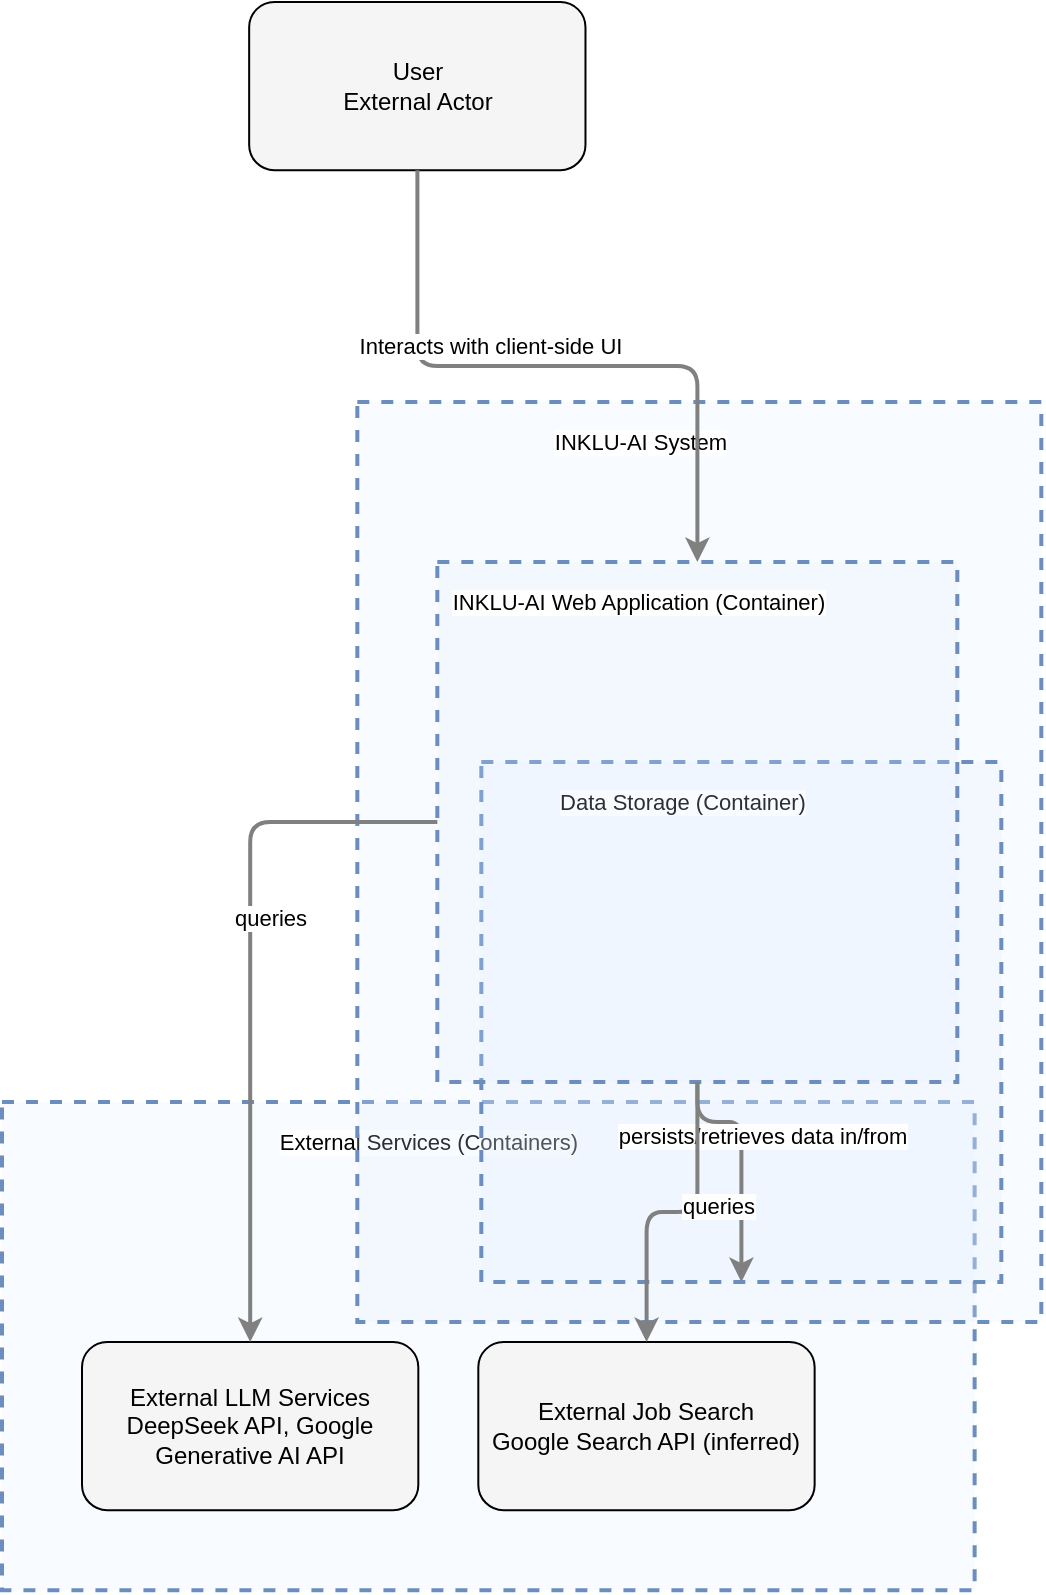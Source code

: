 <?xml version="1.0" encoding="UTF-8"?>
      <mxfile version="14.6.5" type="device">
        <diagram id="codeviz-diagram" name="System Diagram">
          <mxGraphModel dx="1000" dy="1000" grid="1" gridSize="10" guides="1" tooltips="1" connect="1" arrows="1" fold="1" page="1" pageScale="1" pageWidth="1169" pageHeight="827" math="0" shadow="0">
            <root>
              <mxCell id="0"/>
              <mxCell id="1" parent="0"/>
              <mxCell id="2768" value="" style="html=1;whiteSpace=wrap;container=1;fillColor=#dae8fc;strokeColor=#6c8ebf;dashed=1;fillOpacity=20;strokeWidth=2;containerType=none;recursiveResize=0;movable=1;resizable=1;autosize=0;dropTarget=0" vertex="1" parent="2767">
                <mxGeometry x="62" y="180" width="260" height="260" as="geometry"/>
              </mxCell>
              <mxCell id="2768_label" value="Data Storage (Container)" style="edgeLabel;html=1;align=center;verticalAlign=middle;resizable=0;labelBackgroundColor=white;spacing=5" vertex="1" parent="2767">
                <mxGeometry x="70" y="188" width="184" height="24" as="geometry"/>
              </mxCell>
<mxCell id="2769" value="" style="html=1;whiteSpace=wrap;container=1;fillColor=#dae8fc;strokeColor=#6c8ebf;dashed=1;fillOpacity=20;strokeWidth=2;containerType=none;recursiveResize=0;movable=1;resizable=1;autosize=0;dropTarget=0" vertex="1" parent="2767">
                <mxGeometry x="40" y="80" width="260" height="260" as="geometry"/>
              </mxCell>
              <mxCell id="2769_label" value="INKLU-AI Web Application (Container)" style="edgeLabel;html=1;align=center;verticalAlign=middle;resizable=0;labelBackgroundColor=white;spacing=5" vertex="1" parent="2767">
                <mxGeometry x="48" y="88" width="184" height="24" as="geometry"/>
              </mxCell>
<mxCell id="2766" value="" style="html=1;whiteSpace=wrap;container=1;fillColor=#dae8fc;strokeColor=#6c8ebf;dashed=1;fillOpacity=20;strokeWidth=2;containerType=none;recursiveResize=0;movable=1;resizable=1;autosize=0;dropTarget=0" vertex="1" parent="1">
                <mxGeometry x="22" y="562" width="486.316" height="244.079" as="geometry"/>
              </mxCell>
              <mxCell id="2766_label" value="External Services (Containers)" style="edgeLabel;html=1;align=center;verticalAlign=middle;resizable=0;labelBackgroundColor=white;spacing=5" vertex="1" parent="1">
                <mxGeometry x="30" y="570" width="410.316" height="24" as="geometry"/>
              </mxCell>
<mxCell id="2767" value="" style="html=1;whiteSpace=wrap;container=1;fillColor=#dae8fc;strokeColor=#6c8ebf;dashed=1;fillOpacity=20;strokeWidth=2;containerType=none;recursiveResize=0;movable=1;resizable=1;autosize=0;dropTarget=0" vertex="1" parent="1">
                <mxGeometry x="199.658" y="212" width="342" height="460" as="geometry"/>
              </mxCell>
              <mxCell id="2767_label" value="INKLU-AI System" style="edgeLabel;html=1;align=center;verticalAlign=middle;resizable=0;labelBackgroundColor=white;spacing=5" vertex="1" parent="1">
                <mxGeometry x="207.658" y="220" width="266" height="24" as="geometry"/>
              </mxCell>
              <mxCell id="2770" value="User&lt;br&gt;External Actor" style="rounded=1;whiteSpace=wrap;html=1;fillColor=#f5f5f5" vertex="1" parent="1">
                    <mxGeometry x="145.579" y="12" width="168.158" height="84.079" as="geometry"/>
                  </mxCell>
<mxCell id="2781" value="External LLM Services&lt;br&gt;DeepSeek API, Google Generative AI API" style="rounded=1;whiteSpace=wrap;html=1;fillColor=#f5f5f5" vertex="1" parent="2766">
                    <mxGeometry x="40" y="120" width="168.158" height="84.079" as="geometry"/>
                  </mxCell>
<mxCell id="2782" value="External Job Search&lt;br&gt;Google Search API (inferred)" style="rounded=1;whiteSpace=wrap;html=1;fillColor=#f5f5f5" vertex="1" parent="2766">
                    <mxGeometry x="238.158" y="120" width="168.158" height="84.079" as="geometry"/>
                  </mxCell>
              <mxCell id="edge-1007" style="edgeStyle=orthogonalEdgeStyle;rounded=1;orthogonalLoop=1;jettySize=auto;html=1;strokeColor=#808080;strokeWidth=2;jumpStyle=arc;jumpSize=10;spacing=15;labelBackgroundColor=white;labelBorderColor=none" edge="1" parent="1" source="2769" target="2768">
                  <mxGeometry relative="1" as="geometry"/>
                </mxCell>
                <mxCell id="edge-1007_label" value="persists/retrieves data in/from" style="edgeLabel;html=1;align=center;verticalAlign=middle;resizable=0;points=[];" vertex="1" connectable="0" parent="edge-1007">
                  <mxGeometry x="-0.2" y="10" relative="1" as="geometry">
                    <mxPoint as="offset"/>
                  </mxGeometry>
                </mxCell>
<mxCell id="edge-1010" style="edgeStyle=orthogonalEdgeStyle;rounded=1;orthogonalLoop=1;jettySize=auto;html=1;strokeColor=#808080;strokeWidth=2;jumpStyle=arc;jumpSize=10;spacing=15;labelBackgroundColor=white;labelBorderColor=none" edge="1" parent="1" source="2769" target="2781">
                  <mxGeometry relative="1" as="geometry"/>
                </mxCell>
                <mxCell id="edge-1010_label" value="queries" style="edgeLabel;html=1;align=center;verticalAlign=middle;resizable=0;points=[];" vertex="1" connectable="0" parent="edge-1010">
                  <mxGeometry x="-0.2" y="10" relative="1" as="geometry">
                    <mxPoint as="offset"/>
                  </mxGeometry>
                </mxCell>
<mxCell id="edge-1016" style="edgeStyle=orthogonalEdgeStyle;rounded=1;orthogonalLoop=1;jettySize=auto;html=1;strokeColor=#808080;strokeWidth=2;jumpStyle=arc;jumpSize=10;spacing=15;labelBackgroundColor=white;labelBorderColor=none" edge="1" parent="1" source="2769" target="2782">
                  <mxGeometry relative="1" as="geometry"/>
                </mxCell>
                <mxCell id="edge-1016_label" value="queries" style="edgeLabel;html=1;align=center;verticalAlign=middle;resizable=0;points=[];" vertex="1" connectable="0" parent="edge-1016">
                  <mxGeometry x="-0.2" y="10" relative="1" as="geometry">
                    <mxPoint as="offset"/>
                  </mxGeometry>
                </mxCell>
<mxCell id="edge-999" style="edgeStyle=orthogonalEdgeStyle;rounded=1;orthogonalLoop=1;jettySize=auto;html=1;strokeColor=#808080;strokeWidth=2;jumpStyle=arc;jumpSize=10;spacing=15;labelBackgroundColor=white;labelBorderColor=none" edge="1" parent="1" source="2770" target="2769">
                  <mxGeometry relative="1" as="geometry"/>
                </mxCell>
                <mxCell id="edge-999_label" value="Interacts with client-side UI" style="edgeLabel;html=1;align=center;verticalAlign=middle;resizable=0;points=[];" vertex="1" connectable="0" parent="edge-999">
                  <mxGeometry x="-0.2" y="10" relative="1" as="geometry">
                    <mxPoint as="offset"/>
                  </mxGeometry>
                </mxCell>
            </root>
          </mxGraphModel>
        </diagram>
      </mxfile>
